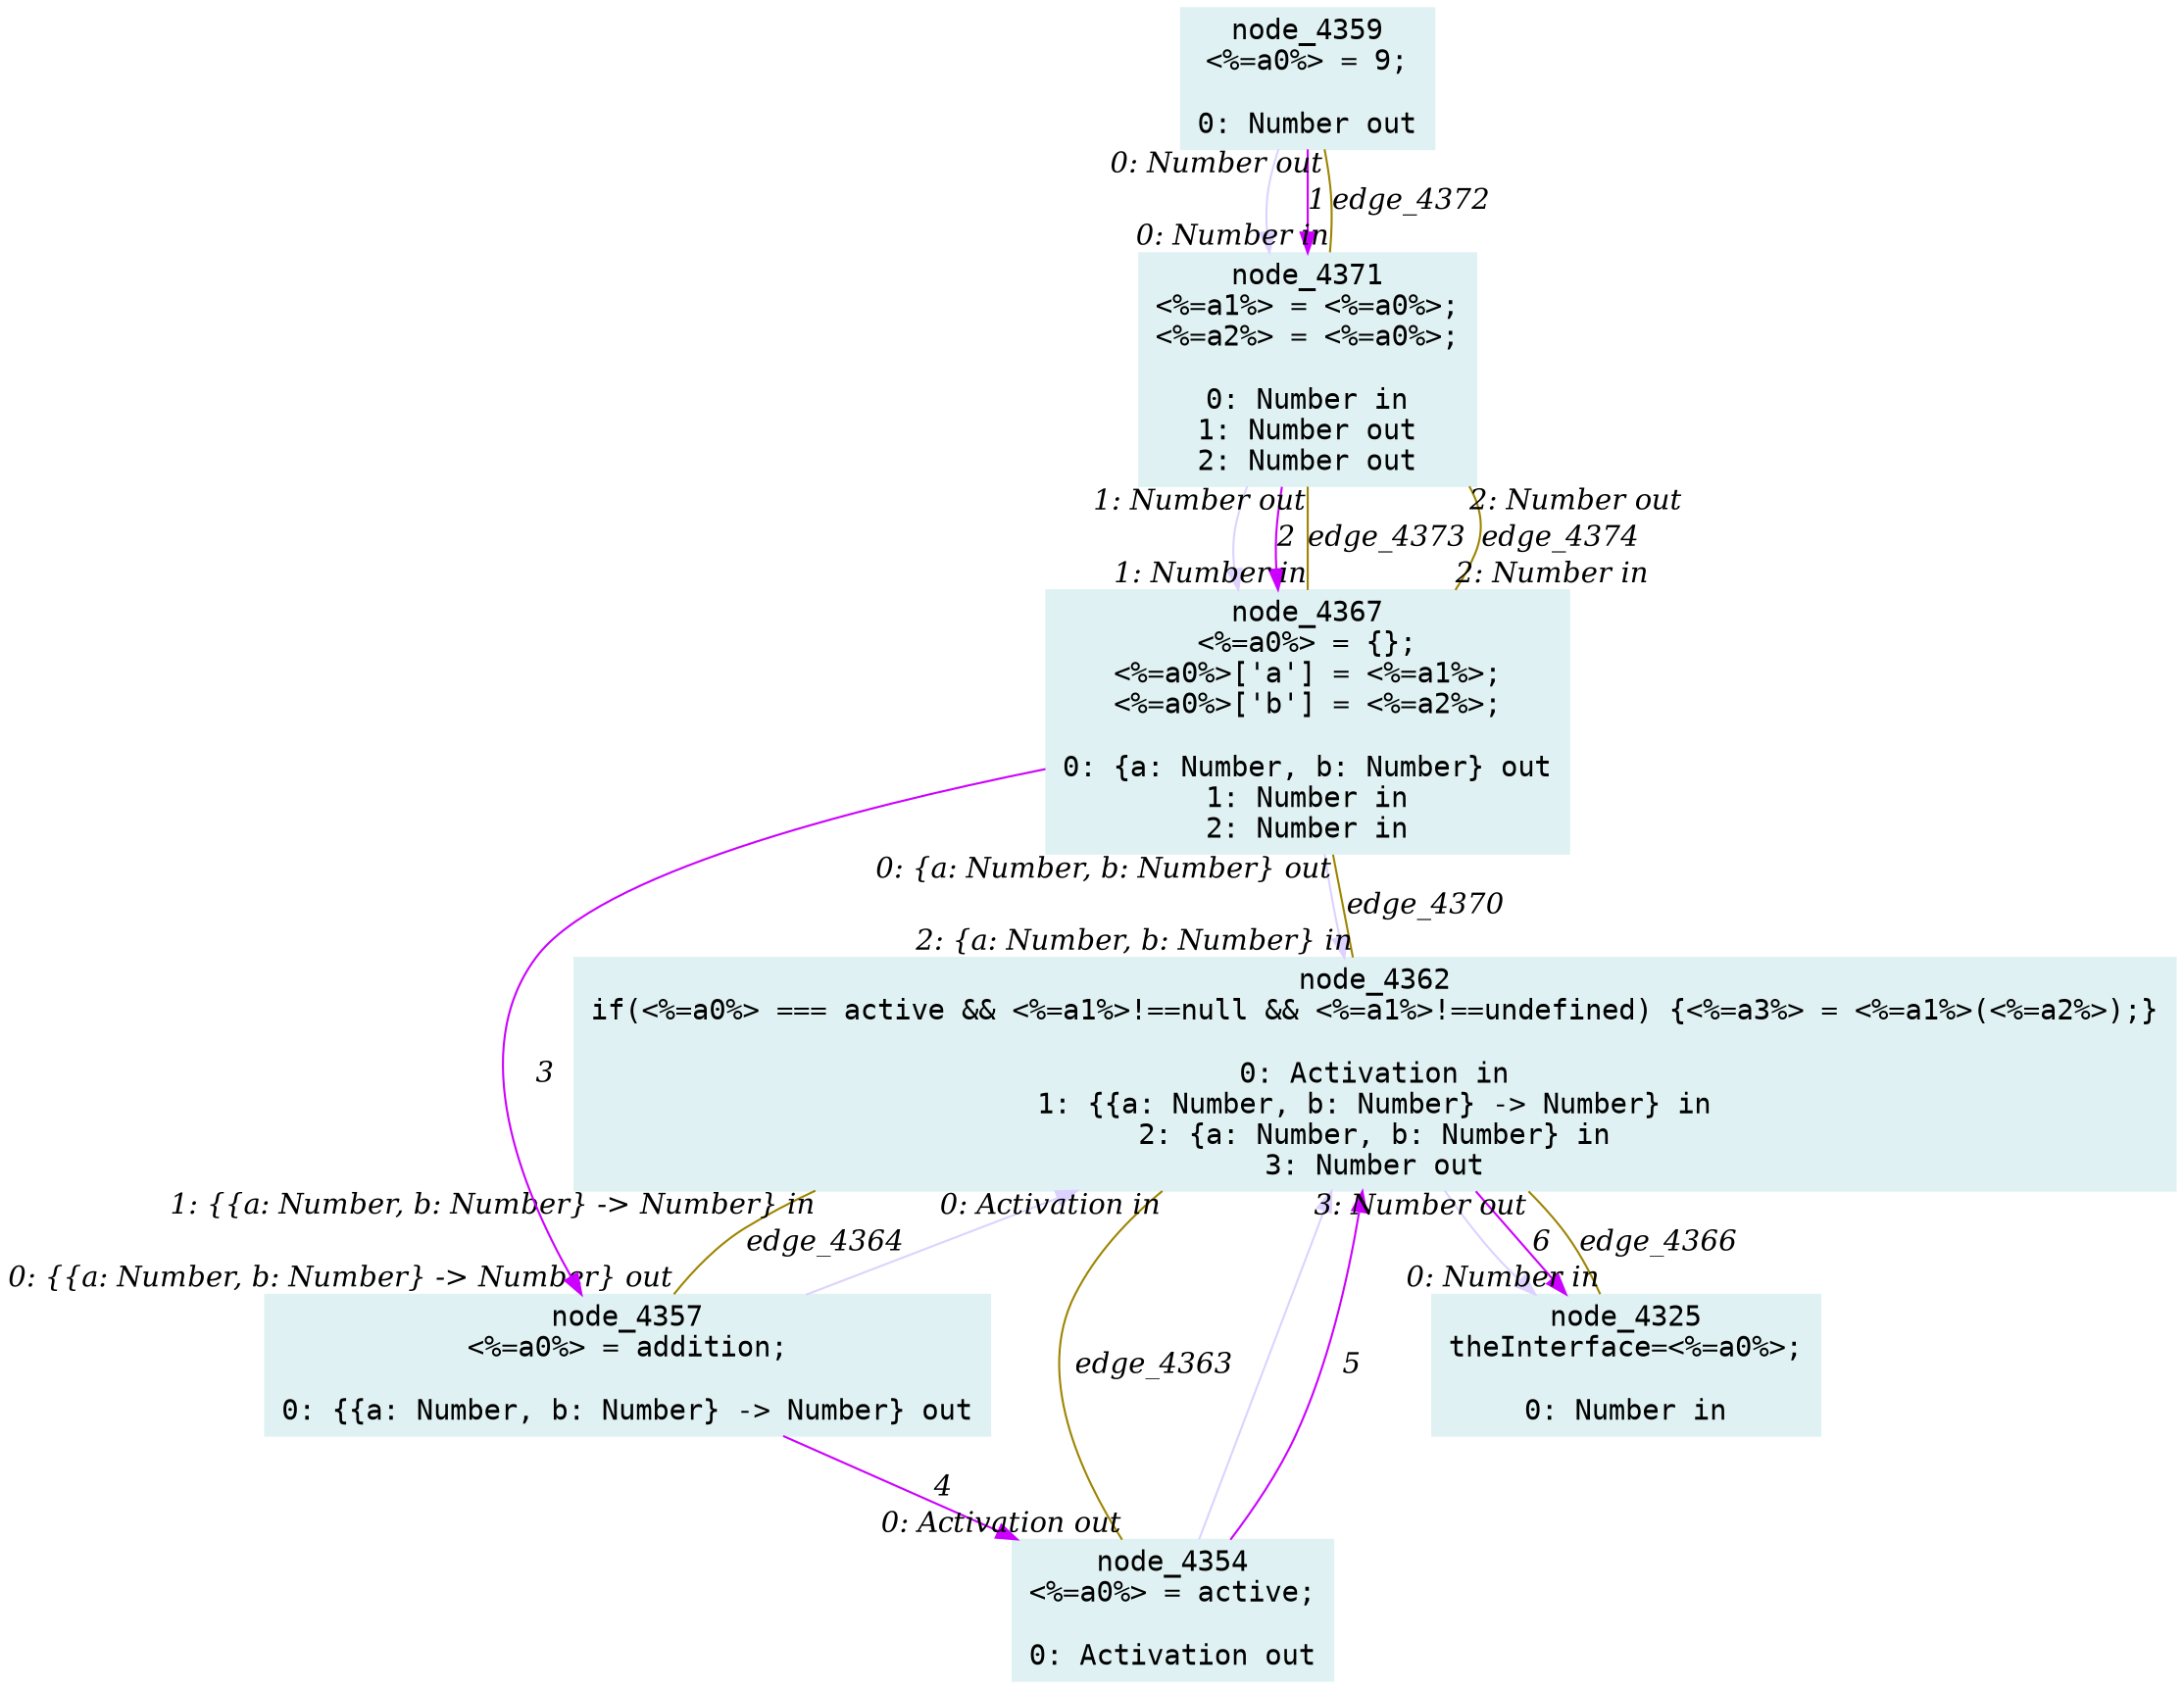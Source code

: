 digraph g{node_4325 [shape="box", style="filled", color="#dff1f2", fontname="Courier", label="node_4325
theInterface=<%=a0%>;

0: Number in" ]
node_4354 [shape="box", style="filled", color="#dff1f2", fontname="Courier", label="node_4354
<%=a0%> = active;

0: Activation out" ]
node_4357 [shape="box", style="filled", color="#dff1f2", fontname="Courier", label="node_4357
<%=a0%> = addition;

0: {{a: Number, b: Number} -> Number} out" ]
node_4359 [shape="box", style="filled", color="#dff1f2", fontname="Courier", label="node_4359
<%=a0%> = 9;

0: Number out" ]
node_4362 [shape="box", style="filled", color="#dff1f2", fontname="Courier", label="node_4362
if(<%=a0%> === active && <%=a1%>!==null && <%=a1%>!==undefined) {<%=a3%> = <%=a1%>(<%=a2%>);}

0: Activation in
1: {{a: Number, b: Number} -> Number} in
2: {a: Number, b: Number} in
3: Number out" ]
node_4367 [shape="box", style="filled", color="#dff1f2", fontname="Courier", label="node_4367
<%=a0%> = {};
<%=a0%>['a'] = <%=a1%>;
<%=a0%>['b'] = <%=a2%>;

0: {a: Number, b: Number} out
1: Number in
2: Number in" ]
node_4371 [shape="box", style="filled", color="#dff1f2", fontname="Courier", label="node_4371
<%=a1%> = <%=a0%>;
<%=a2%> = <%=a0%>;

0: Number in
1: Number out
2: Number out" ]
node_4362 -> node_4325 [dir=forward, arrowHead=normal, fontname="Times-Italic", arrowsize=1, color="#ddd2ff", label="",  headlabel="", taillabel="" ]
node_4354 -> node_4362 [dir=forward, arrowHead=normal, fontname="Times-Italic", arrowsize=1, color="#ddd2ff", label="",  headlabel="", taillabel="" ]
node_4357 -> node_4362 [dir=forward, arrowHead=normal, fontname="Times-Italic", arrowsize=1, color="#ddd2ff", label="",  headlabel="", taillabel="" ]
node_4367 -> node_4362 [dir=forward, arrowHead=normal, fontname="Times-Italic", arrowsize=1, color="#ddd2ff", label="",  headlabel="", taillabel="" ]
node_4371 -> node_4367 [dir=forward, arrowHead=normal, fontname="Times-Italic", arrowsize=1, color="#ddd2ff", label="",  headlabel="", taillabel="" ]
node_4359 -> node_4371 [dir=forward, arrowHead=normal, fontname="Times-Italic", arrowsize=1, color="#ddd2ff", label="",  headlabel="", taillabel="" ]
node_4359 -> node_4371 [dir=forward, arrowHead=normal, fontname="Times-Italic", arrowsize=1, color="#cc00ff", label="1",  headlabel="", taillabel="" ]
node_4371 -> node_4367 [dir=forward, arrowHead=normal, fontname="Times-Italic", arrowsize=1, color="#cc00ff", label="2",  headlabel="", taillabel="" ]
node_4367 -> node_4357 [dir=forward, arrowHead=normal, fontname="Times-Italic", arrowsize=1, color="#cc00ff", label="3",  headlabel="", taillabel="" ]
node_4357 -> node_4354 [dir=forward, arrowHead=normal, fontname="Times-Italic", arrowsize=1, color="#cc00ff", label="4",  headlabel="", taillabel="" ]
node_4354 -> node_4362 [dir=forward, arrowHead=normal, fontname="Times-Italic", arrowsize=1, color="#cc00ff", label="5",  headlabel="", taillabel="" ]
node_4362 -> node_4325 [dir=forward, arrowHead=normal, fontname="Times-Italic", arrowsize=1, color="#cc00ff", label="6",  headlabel="", taillabel="" ]
node_4362 -> node_4354 [dir=none, arrowHead=none, fontname="Times-Italic", arrowsize=1, color="#9d8400", label="edge_4363",  headlabel="0: Activation out", taillabel="0: Activation in" ]
node_4362 -> node_4357 [dir=none, arrowHead=none, fontname="Times-Italic", arrowsize=1, color="#9d8400", label="edge_4364",  headlabel="0: {{a: Number, b: Number} -> Number} out", taillabel="1: {{a: Number, b: Number} -> Number} in" ]
node_4362 -> node_4325 [dir=none, arrowHead=none, fontname="Times-Italic", arrowsize=1, color="#9d8400", label="edge_4366",  headlabel="0: Number in", taillabel="3: Number out" ]
node_4367 -> node_4362 [dir=none, arrowHead=none, fontname="Times-Italic", arrowsize=1, color="#9d8400", label="edge_4370",  headlabel="2: {a: Number, b: Number} in", taillabel="0: {a: Number, b: Number} out" ]
node_4359 -> node_4371 [dir=none, arrowHead=none, fontname="Times-Italic", arrowsize=1, color="#9d8400", label="edge_4372",  headlabel="0: Number in", taillabel="0: Number out" ]
node_4371 -> node_4367 [dir=none, arrowHead=none, fontname="Times-Italic", arrowsize=1, color="#9d8400", label="edge_4373",  headlabel="1: Number in", taillabel="1: Number out" ]
node_4371 -> node_4367 [dir=none, arrowHead=none, fontname="Times-Italic", arrowsize=1, color="#9d8400", label="edge_4374",  headlabel="2: Number in", taillabel="2: Number out" ]
}
